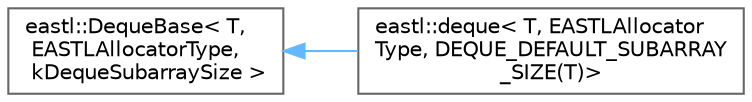 digraph "类继承关系图"
{
 // LATEX_PDF_SIZE
  bgcolor="transparent";
  edge [fontname=Helvetica,fontsize=10,labelfontname=Helvetica,labelfontsize=10];
  node [fontname=Helvetica,fontsize=10,shape=box,height=0.2,width=0.4];
  rankdir="LR";
  Node0 [id="Node000000",label="eastl::DequeBase\< T,\l EASTLAllocatorType,\l kDequeSubarraySize \>",height=0.2,width=0.4,color="grey40", fillcolor="white", style="filled",URL="$structeastl_1_1_deque_base.html",tooltip=" "];
  Node0 -> Node1 [id="edge679_Node000000_Node000001",dir="back",color="steelblue1",style="solid",tooltip=" "];
  Node1 [id="Node000001",label="eastl::deque\< T, EASTLAllocator\lType, DEQUE_DEFAULT_SUBARRAY\l_SIZE(T)\>",height=0.2,width=0.4,color="grey40", fillcolor="white", style="filled",URL="$classeastl_1_1deque.html",tooltip=" "];
}
